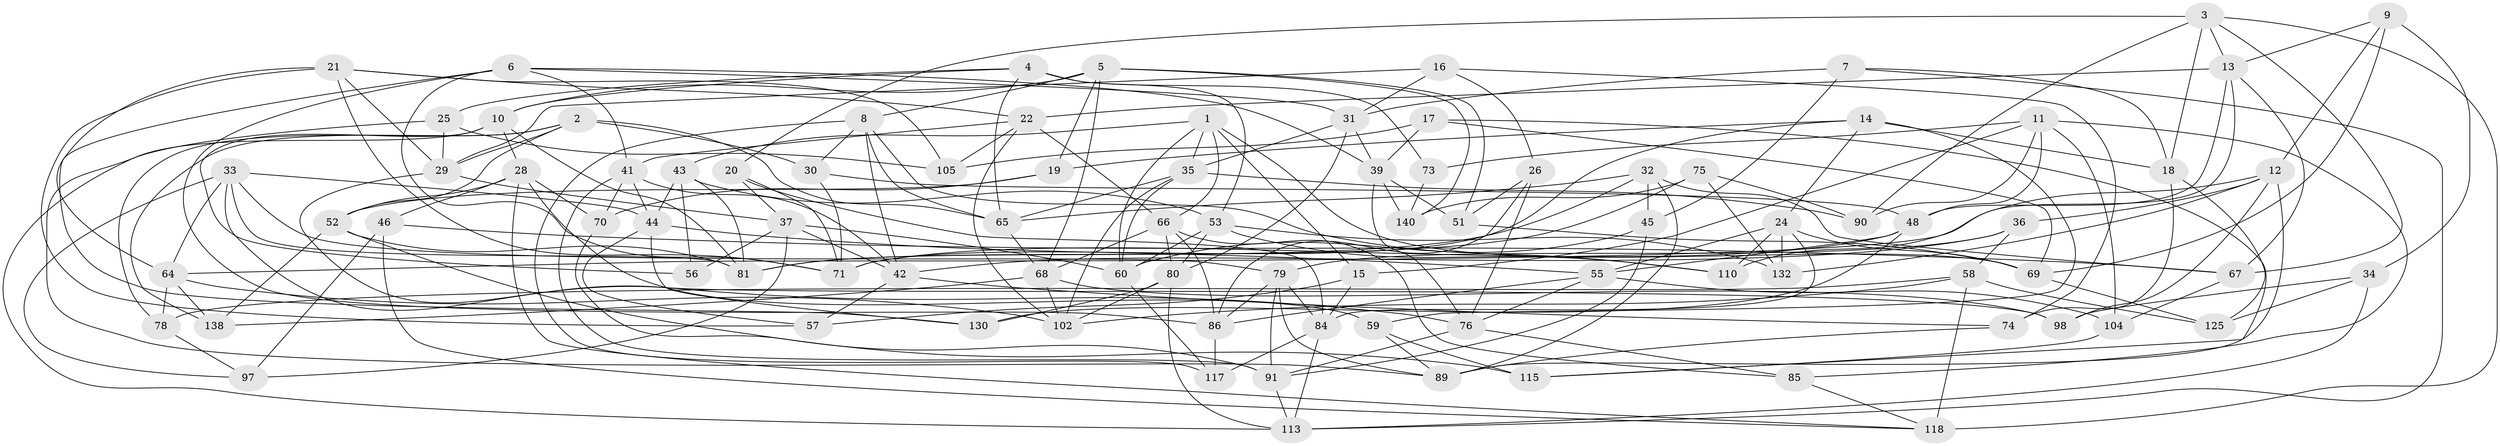 // Generated by graph-tools (version 1.1) at 2025/24/03/03/25 07:24:24]
// undirected, 89 vertices, 225 edges
graph export_dot {
graph [start="1"]
  node [color=gray90,style=filled];
  1 [super="+82"];
  2 [super="+27"];
  3 [super="+23"];
  4 [super="+50"];
  5 [super="+40"];
  6 [super="+116"];
  7;
  8 [super="+83"];
  9;
  10 [super="+62"];
  11 [super="+54"];
  12 [super="+77"];
  13 [super="+38"];
  14 [super="+120"];
  15;
  16;
  17;
  18 [super="+106"];
  19;
  20;
  21 [super="+49"];
  22 [super="+94"];
  24 [super="+61"];
  25;
  26;
  28 [super="+93"];
  29 [super="+47"];
  30;
  31 [super="+119"];
  32 [super="+108"];
  33 [super="+114"];
  34;
  35 [super="+95"];
  36;
  37 [super="+123"];
  39 [super="+92"];
  41 [super="+131"];
  42 [super="+129"];
  43 [super="+109"];
  44 [super="+127"];
  45;
  46;
  48 [super="+112"];
  51;
  52 [super="+63"];
  53 [super="+111"];
  55 [super="+72"];
  56;
  57;
  58 [super="+87"];
  59;
  60 [super="+137"];
  64 [super="+121"];
  65 [super="+101"];
  66 [super="+128"];
  67 [super="+139"];
  68 [super="+103"];
  69 [super="+96"];
  70;
  71 [super="+122"];
  73;
  74;
  75;
  76 [super="+99"];
  78;
  79 [super="+134"];
  80 [super="+88"];
  81 [super="+100"];
  84 [super="+135"];
  85;
  86 [super="+141"];
  89 [super="+136"];
  90;
  91 [super="+126"];
  97;
  98;
  102 [super="+107"];
  104;
  105;
  110;
  113 [super="+133"];
  115;
  117;
  118 [super="+124"];
  125;
  130;
  132;
  138;
  140;
  1 -- 69;
  1 -- 43;
  1 -- 60;
  1 -- 35;
  1 -- 15;
  1 -- 66;
  2 -- 78;
  2 -- 138;
  2 -- 52;
  2 -- 65;
  2 -- 29;
  2 -- 30;
  3 -- 118;
  3 -- 67;
  3 -- 18;
  3 -- 90;
  3 -- 20;
  3 -- 13;
  4 -- 73 [weight=2];
  4 -- 25;
  4 -- 10;
  4 -- 65;
  4 -- 53;
  5 -- 51;
  5 -- 68;
  5 -- 8;
  5 -- 19;
  5 -- 140;
  5 -- 10;
  6 -- 130;
  6 -- 39;
  6 -- 86;
  6 -- 71;
  6 -- 41;
  6 -- 31;
  7 -- 18;
  7 -- 31;
  7 -- 45;
  7 -- 113;
  8 -- 110;
  8 -- 117;
  8 -- 30;
  8 -- 42;
  8 -- 65;
  9 -- 34;
  9 -- 13;
  9 -- 12;
  9 -- 69;
  10 -- 81;
  10 -- 113;
  10 -- 28;
  10 -- 56;
  11 -- 73;
  11 -- 85;
  11 -- 15;
  11 -- 48;
  11 -- 90;
  11 -- 104;
  12 -- 132;
  12 -- 98;
  12 -- 64;
  12 -- 89;
  12 -- 36;
  13 -- 22;
  13 -- 110;
  13 -- 48;
  13 -- 67;
  14 -- 71;
  14 -- 24;
  14 -- 59;
  14 -- 19;
  14 -- 18 [weight=2];
  15 -- 84;
  15 -- 57;
  16 -- 26;
  16 -- 31;
  16 -- 74;
  16 -- 29;
  17 -- 115;
  17 -- 105;
  17 -- 39;
  17 -- 69;
  18 -- 125;
  18 -- 74;
  19 -- 70;
  19 -- 52;
  20 -- 37;
  20 -- 84;
  20 -- 71;
  21 -- 64;
  21 -- 105;
  21 -- 29;
  21 -- 57;
  21 -- 22;
  21 -- 71;
  22 -- 105;
  22 -- 102;
  22 -- 41;
  22 -- 66;
  24 -- 55;
  24 -- 132;
  24 -- 69;
  24 -- 110;
  24 -- 84;
  25 -- 89;
  25 -- 105;
  25 -- 29;
  26 -- 51;
  26 -- 86;
  26 -- 76;
  28 -- 46;
  28 -- 59;
  28 -- 52;
  28 -- 70;
  28 -- 118;
  29 -- 37;
  29 -- 76;
  30 -- 71;
  30 -- 48;
  31 -- 39;
  31 -- 80;
  31 -- 35;
  32 -- 65;
  32 -- 45;
  32 -- 67 [weight=2];
  32 -- 89;
  32 -- 81;
  33 -- 64;
  33 -- 79;
  33 -- 81;
  33 -- 97;
  33 -- 98;
  33 -- 44;
  34 -- 125;
  34 -- 98;
  34 -- 113;
  35 -- 90;
  35 -- 65;
  35 -- 102;
  35 -- 60;
  36 -- 58;
  36 -- 79;
  36 -- 42;
  37 -- 60;
  37 -- 56;
  37 -- 97;
  37 -- 42;
  39 -- 140;
  39 -- 51;
  39 -- 76;
  41 -- 91;
  41 -- 70;
  41 -- 44;
  41 -- 42;
  42 -- 74;
  42 -- 57;
  43 -- 56 [weight=2];
  43 -- 44;
  43 -- 81;
  43 -- 53;
  44 -- 130;
  44 -- 57;
  44 -- 55;
  45 -- 60;
  45 -- 91;
  46 -- 118;
  46 -- 97;
  46 -- 67;
  48 -- 130;
  48 -- 71;
  48 -- 55;
  51 -- 69;
  52 -- 138;
  52 -- 81;
  52 -- 115;
  53 -- 132;
  53 -- 110;
  53 -- 60;
  53 -- 80;
  55 -- 104;
  55 -- 76;
  55 -- 86;
  58 -- 78;
  58 -- 118 [weight=2];
  58 -- 125;
  58 -- 102;
  59 -- 115;
  59 -- 89;
  60 -- 117;
  64 -- 102;
  64 -- 138;
  64 -- 78;
  65 -- 68;
  66 -- 68;
  66 -- 80;
  66 -- 86;
  66 -- 85;
  67 -- 104;
  68 -- 98;
  68 -- 138;
  68 -- 102;
  69 -- 125;
  70 -- 91;
  73 -- 140;
  74 -- 89;
  75 -- 90;
  75 -- 140;
  75 -- 132;
  75 -- 81;
  76 -- 85;
  76 -- 91;
  78 -- 97;
  79 -- 84;
  79 -- 86;
  79 -- 89;
  79 -- 91;
  80 -- 113;
  80 -- 130;
  80 -- 102;
  84 -- 117;
  84 -- 113;
  85 -- 118;
  86 -- 117;
  91 -- 113;
  104 -- 115;
}
